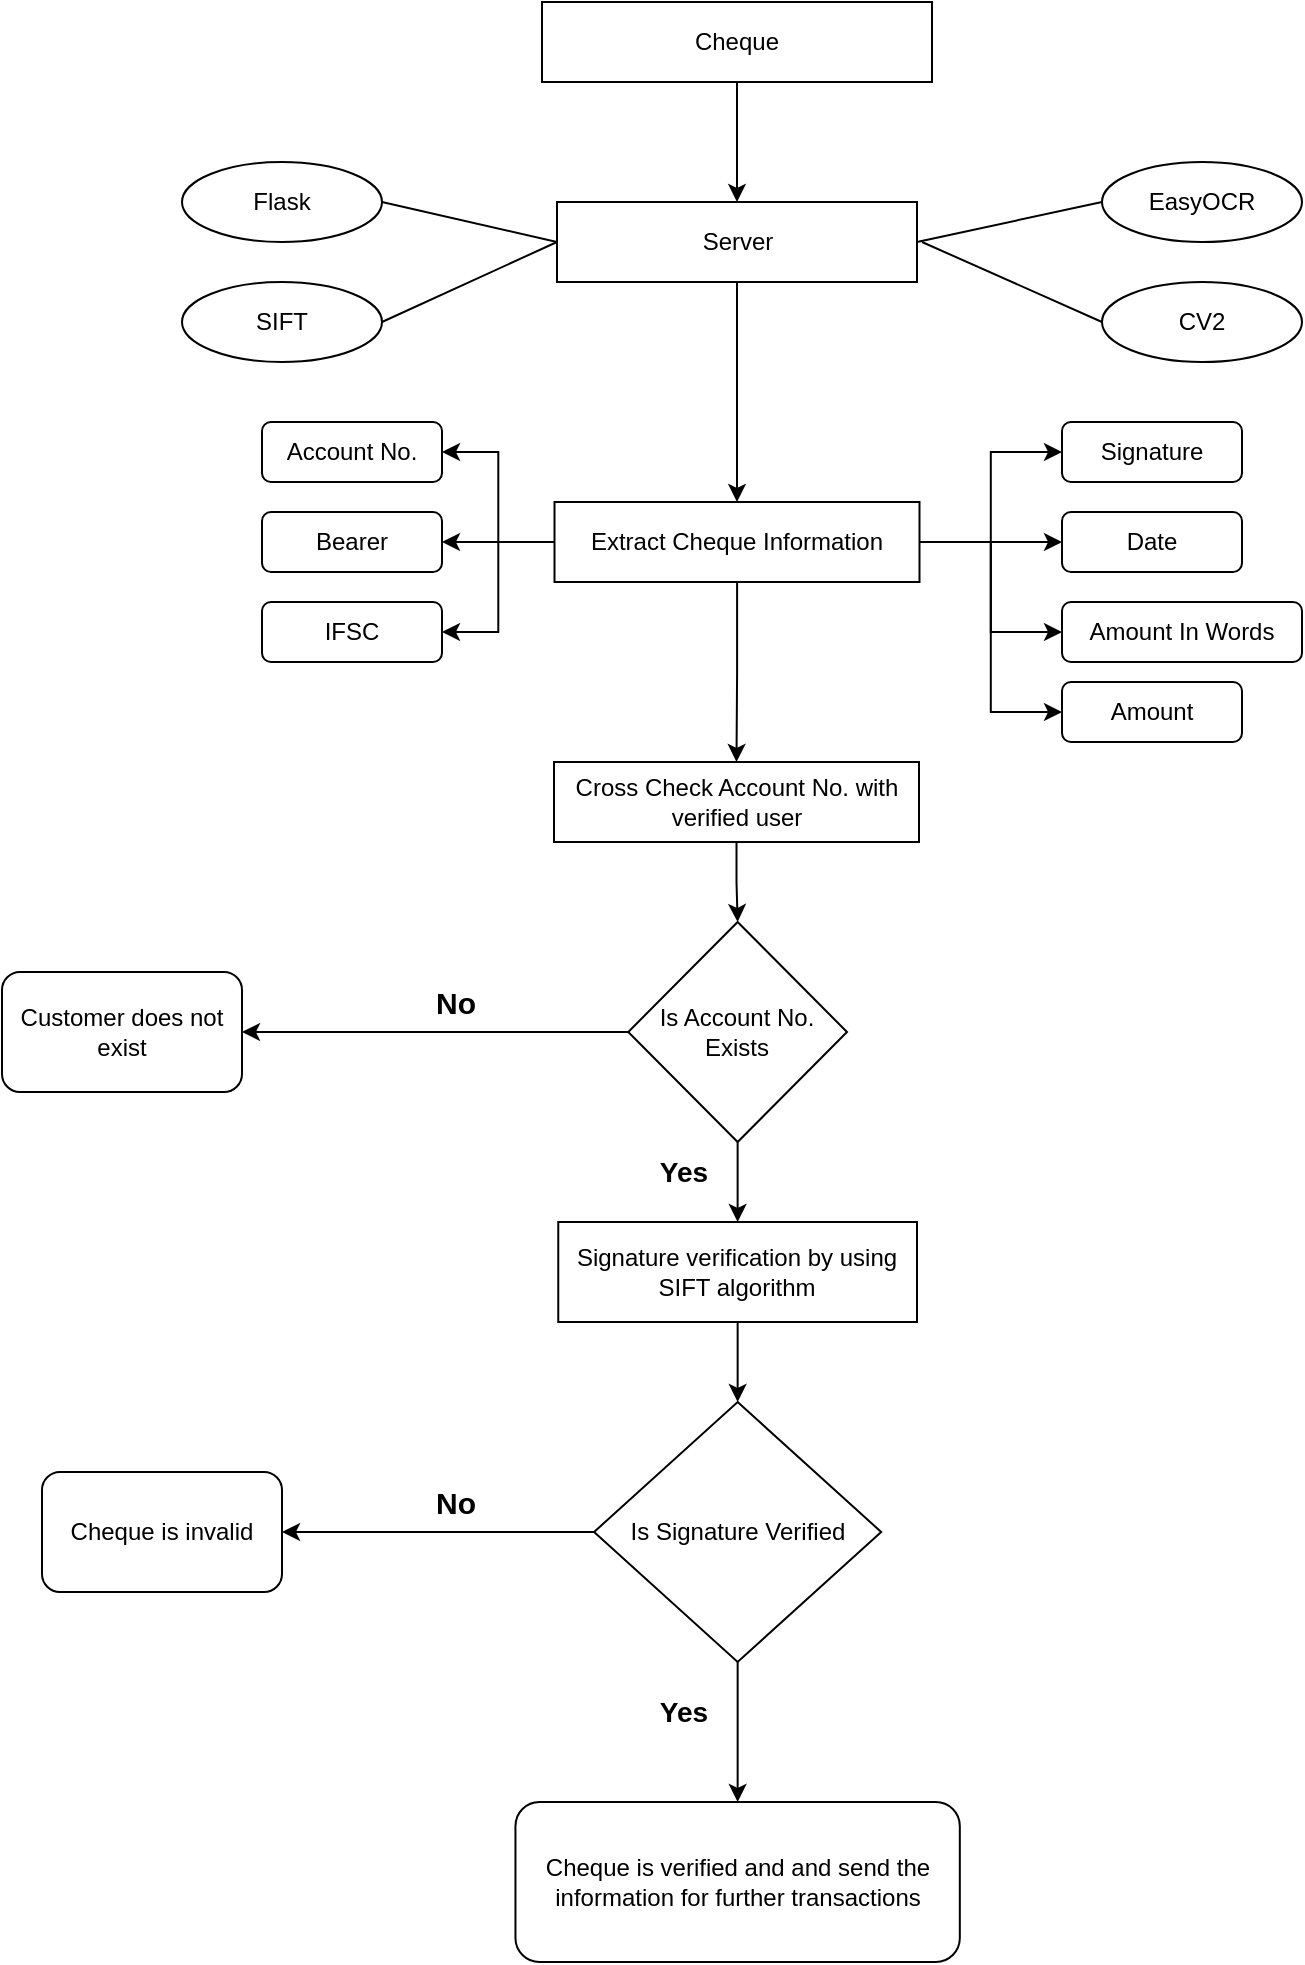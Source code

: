 <mxfile version="21.1.8" type="device">
  <diagram name="Page-1" id="eHCRAklRkR316k0dDfej">
    <mxGraphModel dx="926" dy="514" grid="1" gridSize="10" guides="1" tooltips="1" connect="1" arrows="1" fold="1" page="1" pageScale="1" pageWidth="850" pageHeight="1100" math="0" shadow="0">
      <root>
        <mxCell id="0" />
        <mxCell id="1" parent="0" />
        <mxCell id="DWbUMfwRDwb5AkSlOZlT-7" style="edgeStyle=orthogonalEdgeStyle;rounded=0;orthogonalLoop=1;jettySize=auto;html=1;entryX=0.5;entryY=0;entryDx=0;entryDy=0;" edge="1" parent="1" source="DWbUMfwRDwb5AkSlOZlT-1" target="DWbUMfwRDwb5AkSlOZlT-2">
          <mxGeometry relative="1" as="geometry" />
        </mxCell>
        <mxCell id="DWbUMfwRDwb5AkSlOZlT-1" value="Cheque" style="rounded=0;whiteSpace=wrap;html=1;" vertex="1" parent="1">
          <mxGeometry x="340" y="60" width="195" height="40" as="geometry" />
        </mxCell>
        <mxCell id="DWbUMfwRDwb5AkSlOZlT-18" style="edgeStyle=orthogonalEdgeStyle;rounded=0;orthogonalLoop=1;jettySize=auto;html=1;entryX=0.5;entryY=0;entryDx=0;entryDy=0;" edge="1" parent="1" source="DWbUMfwRDwb5AkSlOZlT-2" target="DWbUMfwRDwb5AkSlOZlT-13">
          <mxGeometry relative="1" as="geometry" />
        </mxCell>
        <mxCell id="DWbUMfwRDwb5AkSlOZlT-2" value="Server" style="rounded=0;whiteSpace=wrap;html=1;" vertex="1" parent="1">
          <mxGeometry x="347.5" y="160" width="180" height="40" as="geometry" />
        </mxCell>
        <mxCell id="DWbUMfwRDwb5AkSlOZlT-3" value="Flask" style="ellipse;whiteSpace=wrap;html=1;" vertex="1" parent="1">
          <mxGeometry x="160" y="140" width="100" height="40" as="geometry" />
        </mxCell>
        <mxCell id="DWbUMfwRDwb5AkSlOZlT-4" value="EasyOCR" style="ellipse;whiteSpace=wrap;html=1;" vertex="1" parent="1">
          <mxGeometry x="620" y="140" width="100" height="40" as="geometry" />
        </mxCell>
        <mxCell id="DWbUMfwRDwb5AkSlOZlT-5" value="CV2" style="ellipse;whiteSpace=wrap;html=1;" vertex="1" parent="1">
          <mxGeometry x="620" y="200" width="100" height="40" as="geometry" />
        </mxCell>
        <mxCell id="DWbUMfwRDwb5AkSlOZlT-6" value="SIFT" style="ellipse;whiteSpace=wrap;html=1;" vertex="1" parent="1">
          <mxGeometry x="160" y="200" width="100" height="40" as="geometry" />
        </mxCell>
        <mxCell id="DWbUMfwRDwb5AkSlOZlT-9" value="" style="endArrow=none;html=1;rounded=0;entryX=0;entryY=0.5;entryDx=0;entryDy=0;exitX=1;exitY=0.5;exitDx=0;exitDy=0;" edge="1" parent="1" source="DWbUMfwRDwb5AkSlOZlT-2" target="DWbUMfwRDwb5AkSlOZlT-4">
          <mxGeometry width="50" height="50" relative="1" as="geometry">
            <mxPoint x="390" y="180" as="sourcePoint" />
            <mxPoint x="440" y="130" as="targetPoint" />
          </mxGeometry>
        </mxCell>
        <mxCell id="DWbUMfwRDwb5AkSlOZlT-10" value="" style="endArrow=none;html=1;rounded=0;entryX=0;entryY=0.5;entryDx=0;entryDy=0;" edge="1" parent="1" target="DWbUMfwRDwb5AkSlOZlT-5">
          <mxGeometry width="50" height="50" relative="1" as="geometry">
            <mxPoint x="530" y="180" as="sourcePoint" />
            <mxPoint x="630" y="170" as="targetPoint" />
          </mxGeometry>
        </mxCell>
        <mxCell id="DWbUMfwRDwb5AkSlOZlT-11" value="" style="endArrow=none;html=1;rounded=0;entryX=1;entryY=0.5;entryDx=0;entryDy=0;exitX=0;exitY=0.5;exitDx=0;exitDy=0;" edge="1" parent="1" source="DWbUMfwRDwb5AkSlOZlT-2" target="DWbUMfwRDwb5AkSlOZlT-3">
          <mxGeometry width="50" height="50" relative="1" as="geometry">
            <mxPoint x="548" y="200" as="sourcePoint" />
            <mxPoint x="640" y="180" as="targetPoint" />
          </mxGeometry>
        </mxCell>
        <mxCell id="DWbUMfwRDwb5AkSlOZlT-12" value="" style="endArrow=none;html=1;rounded=0;entryX=0;entryY=0.5;entryDx=0;entryDy=0;exitX=1;exitY=0.5;exitDx=0;exitDy=0;" edge="1" parent="1" source="DWbUMfwRDwb5AkSlOZlT-6" target="DWbUMfwRDwb5AkSlOZlT-2">
          <mxGeometry width="50" height="50" relative="1" as="geometry">
            <mxPoint x="558" y="210" as="sourcePoint" />
            <mxPoint x="650" y="190" as="targetPoint" />
          </mxGeometry>
        </mxCell>
        <mxCell id="DWbUMfwRDwb5AkSlOZlT-30" style="edgeStyle=orthogonalEdgeStyle;rounded=0;orthogonalLoop=1;jettySize=auto;html=1;exitX=0;exitY=0.501;exitDx=0;exitDy=0;entryX=1;entryY=0.5;entryDx=0;entryDy=0;exitPerimeter=0;" edge="1" parent="1" source="DWbUMfwRDwb5AkSlOZlT-13" target="DWbUMfwRDwb5AkSlOZlT-20">
          <mxGeometry relative="1" as="geometry" />
        </mxCell>
        <mxCell id="DWbUMfwRDwb5AkSlOZlT-31" style="edgeStyle=orthogonalEdgeStyle;rounded=0;orthogonalLoop=1;jettySize=auto;html=1;" edge="1" parent="1" source="DWbUMfwRDwb5AkSlOZlT-13" target="DWbUMfwRDwb5AkSlOZlT-21">
          <mxGeometry relative="1" as="geometry" />
        </mxCell>
        <mxCell id="DWbUMfwRDwb5AkSlOZlT-34" style="edgeStyle=orthogonalEdgeStyle;rounded=0;orthogonalLoop=1;jettySize=auto;html=1;entryX=1;entryY=0.5;entryDx=0;entryDy=0;" edge="1" parent="1" source="DWbUMfwRDwb5AkSlOZlT-13" target="DWbUMfwRDwb5AkSlOZlT-22">
          <mxGeometry relative="1" as="geometry" />
        </mxCell>
        <mxCell id="DWbUMfwRDwb5AkSlOZlT-35" style="edgeStyle=orthogonalEdgeStyle;rounded=0;orthogonalLoop=1;jettySize=auto;html=1;entryX=0;entryY=0.5;entryDx=0;entryDy=0;" edge="1" parent="1" source="DWbUMfwRDwb5AkSlOZlT-13" target="DWbUMfwRDwb5AkSlOZlT-25">
          <mxGeometry relative="1" as="geometry" />
        </mxCell>
        <mxCell id="DWbUMfwRDwb5AkSlOZlT-36" style="edgeStyle=orthogonalEdgeStyle;rounded=0;orthogonalLoop=1;jettySize=auto;html=1;" edge="1" parent="1" source="DWbUMfwRDwb5AkSlOZlT-13" target="DWbUMfwRDwb5AkSlOZlT-24">
          <mxGeometry relative="1" as="geometry" />
        </mxCell>
        <mxCell id="DWbUMfwRDwb5AkSlOZlT-37" style="edgeStyle=orthogonalEdgeStyle;rounded=0;orthogonalLoop=1;jettySize=auto;html=1;entryX=0;entryY=0.5;entryDx=0;entryDy=0;" edge="1" parent="1" source="DWbUMfwRDwb5AkSlOZlT-13" target="DWbUMfwRDwb5AkSlOZlT-23">
          <mxGeometry relative="1" as="geometry" />
        </mxCell>
        <mxCell id="DWbUMfwRDwb5AkSlOZlT-38" style="edgeStyle=orthogonalEdgeStyle;rounded=0;orthogonalLoop=1;jettySize=auto;html=1;entryX=0;entryY=0.5;entryDx=0;entryDy=0;" edge="1" parent="1" source="DWbUMfwRDwb5AkSlOZlT-13" target="DWbUMfwRDwb5AkSlOZlT-26">
          <mxGeometry relative="1" as="geometry" />
        </mxCell>
        <mxCell id="DWbUMfwRDwb5AkSlOZlT-40" style="edgeStyle=orthogonalEdgeStyle;rounded=0;orthogonalLoop=1;jettySize=auto;html=1;entryX=0.5;entryY=0;entryDx=0;entryDy=0;" edge="1" parent="1" source="DWbUMfwRDwb5AkSlOZlT-13" target="DWbUMfwRDwb5AkSlOZlT-39">
          <mxGeometry relative="1" as="geometry" />
        </mxCell>
        <mxCell id="DWbUMfwRDwb5AkSlOZlT-13" value="Extract Cheque Information" style="rounded=0;whiteSpace=wrap;html=1;" vertex="1" parent="1">
          <mxGeometry x="346.25" y="310" width="182.5" height="40" as="geometry" />
        </mxCell>
        <mxCell id="DWbUMfwRDwb5AkSlOZlT-20" value="Account No." style="rounded=1;whiteSpace=wrap;html=1;" vertex="1" parent="1">
          <mxGeometry x="200" y="270" width="90" height="30" as="geometry" />
        </mxCell>
        <mxCell id="DWbUMfwRDwb5AkSlOZlT-21" value="Bearer" style="rounded=1;whiteSpace=wrap;html=1;" vertex="1" parent="1">
          <mxGeometry x="200" y="315" width="90" height="30" as="geometry" />
        </mxCell>
        <mxCell id="DWbUMfwRDwb5AkSlOZlT-22" value="IFSC" style="rounded=1;whiteSpace=wrap;html=1;" vertex="1" parent="1">
          <mxGeometry x="200" y="360" width="90" height="30" as="geometry" />
        </mxCell>
        <mxCell id="DWbUMfwRDwb5AkSlOZlT-23" value="Amount In Words" style="rounded=1;whiteSpace=wrap;html=1;" vertex="1" parent="1">
          <mxGeometry x="600" y="360" width="120" height="30" as="geometry" />
        </mxCell>
        <mxCell id="DWbUMfwRDwb5AkSlOZlT-24" value="Date" style="rounded=1;whiteSpace=wrap;html=1;" vertex="1" parent="1">
          <mxGeometry x="600" y="315" width="90" height="30" as="geometry" />
        </mxCell>
        <mxCell id="DWbUMfwRDwb5AkSlOZlT-25" value="Signature" style="rounded=1;whiteSpace=wrap;html=1;" vertex="1" parent="1">
          <mxGeometry x="600" y="270" width="90" height="30" as="geometry" />
        </mxCell>
        <mxCell id="DWbUMfwRDwb5AkSlOZlT-26" value="Amount" style="rounded=1;whiteSpace=wrap;html=1;" vertex="1" parent="1">
          <mxGeometry x="600" y="400" width="90" height="30" as="geometry" />
        </mxCell>
        <mxCell id="DWbUMfwRDwb5AkSlOZlT-42" style="edgeStyle=orthogonalEdgeStyle;rounded=0;orthogonalLoop=1;jettySize=auto;html=1;entryX=0.5;entryY=0;entryDx=0;entryDy=0;" edge="1" parent="1" source="DWbUMfwRDwb5AkSlOZlT-39" target="DWbUMfwRDwb5AkSlOZlT-41">
          <mxGeometry relative="1" as="geometry" />
        </mxCell>
        <mxCell id="DWbUMfwRDwb5AkSlOZlT-39" value="Cross Check Account No. with verified user" style="rounded=0;whiteSpace=wrap;html=1;" vertex="1" parent="1">
          <mxGeometry x="346" y="440" width="182.5" height="40" as="geometry" />
        </mxCell>
        <mxCell id="DWbUMfwRDwb5AkSlOZlT-44" style="edgeStyle=orthogonalEdgeStyle;rounded=0;orthogonalLoop=1;jettySize=auto;html=1;entryX=1;entryY=0.5;entryDx=0;entryDy=0;" edge="1" parent="1" source="DWbUMfwRDwb5AkSlOZlT-41" target="DWbUMfwRDwb5AkSlOZlT-43">
          <mxGeometry relative="1" as="geometry" />
        </mxCell>
        <mxCell id="DWbUMfwRDwb5AkSlOZlT-47" style="edgeStyle=orthogonalEdgeStyle;rounded=0;orthogonalLoop=1;jettySize=auto;html=1;entryX=0.5;entryY=0;entryDx=0;entryDy=0;" edge="1" parent="1" source="DWbUMfwRDwb5AkSlOZlT-41" target="DWbUMfwRDwb5AkSlOZlT-46">
          <mxGeometry relative="1" as="geometry" />
        </mxCell>
        <mxCell id="DWbUMfwRDwb5AkSlOZlT-41" value="Is Account No. Exists" style="rhombus;whiteSpace=wrap;html=1;" vertex="1" parent="1">
          <mxGeometry x="383.13" y="520" width="109.37" height="110" as="geometry" />
        </mxCell>
        <mxCell id="DWbUMfwRDwb5AkSlOZlT-43" value="Customer does not exist" style="rounded=1;whiteSpace=wrap;html=1;" vertex="1" parent="1">
          <mxGeometry x="70" y="545" width="120" height="60" as="geometry" />
        </mxCell>
        <mxCell id="DWbUMfwRDwb5AkSlOZlT-45" value="&lt;b&gt;&lt;font style=&quot;font-size: 15px;&quot;&gt;No&lt;/font&gt;&lt;/b&gt;" style="text;html=1;strokeColor=none;fillColor=none;align=center;verticalAlign=middle;whiteSpace=wrap;rounded=0;" vertex="1" parent="1">
          <mxGeometry x="266.73" y="545" width="60" height="30" as="geometry" />
        </mxCell>
        <mxCell id="DWbUMfwRDwb5AkSlOZlT-49" style="edgeStyle=orthogonalEdgeStyle;rounded=0;orthogonalLoop=1;jettySize=auto;html=1;entryX=0.5;entryY=0;entryDx=0;entryDy=0;" edge="1" parent="1" source="DWbUMfwRDwb5AkSlOZlT-46" target="DWbUMfwRDwb5AkSlOZlT-48">
          <mxGeometry relative="1" as="geometry" />
        </mxCell>
        <mxCell id="DWbUMfwRDwb5AkSlOZlT-46" value="Signature verification by using SIFT algorithm" style="rounded=0;whiteSpace=wrap;html=1;" vertex="1" parent="1">
          <mxGeometry x="348.13" y="670" width="179.37" height="50" as="geometry" />
        </mxCell>
        <mxCell id="DWbUMfwRDwb5AkSlOZlT-54" style="edgeStyle=orthogonalEdgeStyle;rounded=0;orthogonalLoop=1;jettySize=auto;html=1;entryX=1;entryY=0.5;entryDx=0;entryDy=0;" edge="1" parent="1" source="DWbUMfwRDwb5AkSlOZlT-48" target="DWbUMfwRDwb5AkSlOZlT-53">
          <mxGeometry relative="1" as="geometry" />
        </mxCell>
        <mxCell id="DWbUMfwRDwb5AkSlOZlT-57" style="edgeStyle=orthogonalEdgeStyle;rounded=0;orthogonalLoop=1;jettySize=auto;html=1;entryX=0.5;entryY=0;entryDx=0;entryDy=0;" edge="1" parent="1" source="DWbUMfwRDwb5AkSlOZlT-48" target="DWbUMfwRDwb5AkSlOZlT-56">
          <mxGeometry relative="1" as="geometry" />
        </mxCell>
        <mxCell id="DWbUMfwRDwb5AkSlOZlT-48" value="Is Signature Verified" style="rhombus;whiteSpace=wrap;html=1;" vertex="1" parent="1">
          <mxGeometry x="366.04" y="760" width="143.56" height="130" as="geometry" />
        </mxCell>
        <mxCell id="DWbUMfwRDwb5AkSlOZlT-50" value="&lt;b&gt;&lt;font style=&quot;font-size: 14px;&quot;&gt;Yes&lt;/font&gt;&lt;/b&gt;" style="text;html=1;strokeColor=none;fillColor=none;align=center;verticalAlign=middle;whiteSpace=wrap;rounded=0;" vertex="1" parent="1">
          <mxGeometry x="380.63" y="630" width="60" height="30" as="geometry" />
        </mxCell>
        <mxCell id="DWbUMfwRDwb5AkSlOZlT-51" value="&lt;b&gt;&lt;font style=&quot;font-size: 14px;&quot;&gt;Yes&lt;/font&gt;&lt;/b&gt;" style="text;html=1;strokeColor=none;fillColor=none;align=center;verticalAlign=middle;whiteSpace=wrap;rounded=0;" vertex="1" parent="1">
          <mxGeometry x="380.63" y="900" width="60" height="30" as="geometry" />
        </mxCell>
        <mxCell id="DWbUMfwRDwb5AkSlOZlT-52" value="&lt;b&gt;&lt;font style=&quot;font-size: 15px;&quot;&gt;No&lt;/font&gt;&lt;/b&gt;" style="text;html=1;strokeColor=none;fillColor=none;align=center;verticalAlign=middle;whiteSpace=wrap;rounded=0;" vertex="1" parent="1">
          <mxGeometry x="266.73" y="795" width="60" height="30" as="geometry" />
        </mxCell>
        <mxCell id="DWbUMfwRDwb5AkSlOZlT-53" value="Cheque is invalid" style="rounded=1;whiteSpace=wrap;html=1;" vertex="1" parent="1">
          <mxGeometry x="90" y="795" width="120" height="60" as="geometry" />
        </mxCell>
        <mxCell id="DWbUMfwRDwb5AkSlOZlT-56" value="Cheque is verified and and send the information for further transactions" style="rounded=1;whiteSpace=wrap;html=1;" vertex="1" parent="1">
          <mxGeometry x="326.73" y="960" width="222.18" height="80" as="geometry" />
        </mxCell>
      </root>
    </mxGraphModel>
  </diagram>
</mxfile>
